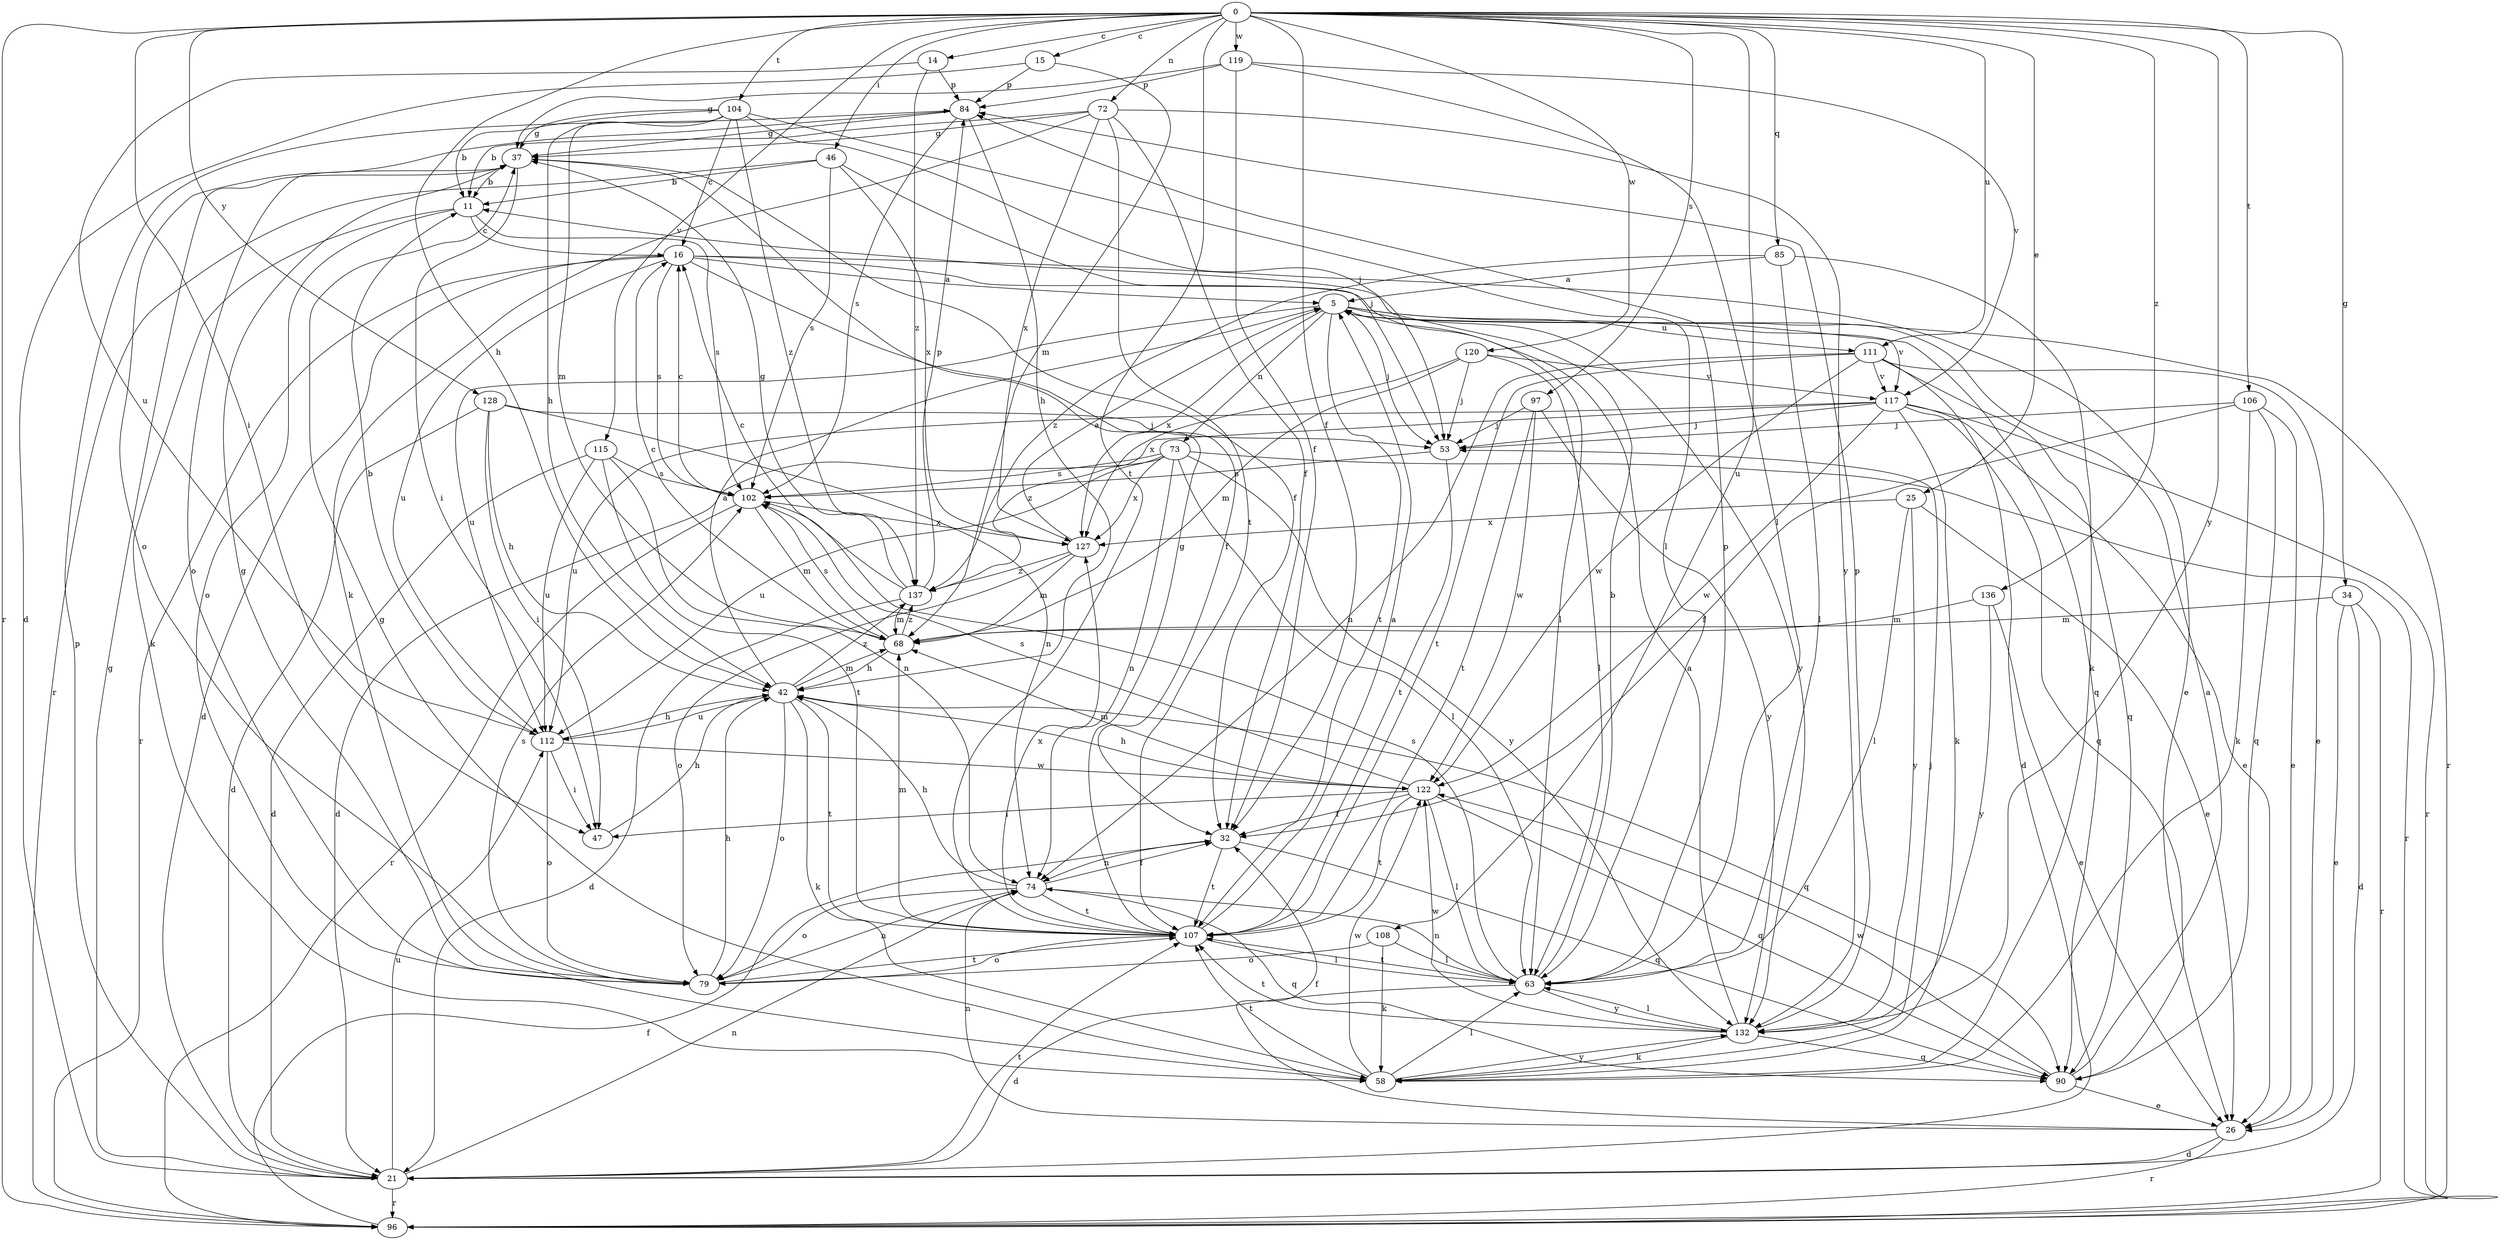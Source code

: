strict digraph  {
0;
5;
11;
14;
15;
16;
21;
25;
26;
32;
34;
37;
42;
46;
47;
53;
58;
63;
68;
72;
73;
74;
79;
84;
85;
90;
96;
97;
102;
104;
106;
107;
108;
111;
112;
115;
117;
119;
120;
122;
127;
128;
132;
136;
137;
0 -> 14  [label=c];
0 -> 15  [label=c];
0 -> 25  [label=e];
0 -> 32  [label=f];
0 -> 34  [label=g];
0 -> 42  [label=h];
0 -> 46  [label=i];
0 -> 47  [label=i];
0 -> 72  [label=n];
0 -> 85  [label=q];
0 -> 96  [label=r];
0 -> 97  [label=s];
0 -> 104  [label=t];
0 -> 106  [label=t];
0 -> 107  [label=t];
0 -> 108  [label=u];
0 -> 111  [label=u];
0 -> 115  [label=v];
0 -> 119  [label=w];
0 -> 120  [label=w];
0 -> 128  [label=y];
0 -> 132  [label=y];
0 -> 136  [label=z];
5 -> 53  [label=j];
5 -> 73  [label=n];
5 -> 90  [label=q];
5 -> 96  [label=r];
5 -> 107  [label=t];
5 -> 111  [label=u];
5 -> 112  [label=u];
5 -> 117  [label=v];
5 -> 127  [label=x];
5 -> 132  [label=y];
11 -> 16  [label=c];
11 -> 58  [label=k];
11 -> 79  [label=o];
11 -> 102  [label=s];
14 -> 84  [label=p];
14 -> 112  [label=u];
14 -> 137  [label=z];
15 -> 21  [label=d];
15 -> 68  [label=m];
15 -> 84  [label=p];
16 -> 5  [label=a];
16 -> 21  [label=d];
16 -> 26  [label=e];
16 -> 32  [label=f];
16 -> 63  [label=l];
16 -> 96  [label=r];
16 -> 102  [label=s];
16 -> 112  [label=u];
21 -> 37  [label=g];
21 -> 74  [label=n];
21 -> 84  [label=p];
21 -> 96  [label=r];
21 -> 107  [label=t];
21 -> 112  [label=u];
25 -> 26  [label=e];
25 -> 63  [label=l];
25 -> 127  [label=x];
25 -> 132  [label=y];
26 -> 21  [label=d];
26 -> 32  [label=f];
26 -> 74  [label=n];
26 -> 96  [label=r];
32 -> 74  [label=n];
32 -> 90  [label=q];
32 -> 107  [label=t];
34 -> 21  [label=d];
34 -> 26  [label=e];
34 -> 68  [label=m];
34 -> 96  [label=r];
37 -> 11  [label=b];
37 -> 32  [label=f];
37 -> 47  [label=i];
37 -> 79  [label=o];
42 -> 5  [label=a];
42 -> 58  [label=k];
42 -> 68  [label=m];
42 -> 79  [label=o];
42 -> 90  [label=q];
42 -> 107  [label=t];
42 -> 112  [label=u];
42 -> 137  [label=z];
46 -> 11  [label=b];
46 -> 53  [label=j];
46 -> 96  [label=r];
46 -> 102  [label=s];
46 -> 127  [label=x];
47 -> 42  [label=h];
53 -> 102  [label=s];
53 -> 107  [label=t];
58 -> 37  [label=g];
58 -> 53  [label=j];
58 -> 63  [label=l];
58 -> 107  [label=t];
58 -> 122  [label=w];
58 -> 132  [label=y];
63 -> 11  [label=b];
63 -> 21  [label=d];
63 -> 74  [label=n];
63 -> 84  [label=p];
63 -> 102  [label=s];
63 -> 107  [label=t];
63 -> 132  [label=y];
68 -> 16  [label=c];
68 -> 42  [label=h];
68 -> 102  [label=s];
68 -> 137  [label=z];
72 -> 11  [label=b];
72 -> 32  [label=f];
72 -> 37  [label=g];
72 -> 58  [label=k];
72 -> 107  [label=t];
72 -> 127  [label=x];
72 -> 132  [label=y];
73 -> 21  [label=d];
73 -> 63  [label=l];
73 -> 74  [label=n];
73 -> 96  [label=r];
73 -> 102  [label=s];
73 -> 112  [label=u];
73 -> 127  [label=x];
73 -> 132  [label=y];
74 -> 32  [label=f];
74 -> 42  [label=h];
74 -> 79  [label=o];
74 -> 90  [label=q];
74 -> 107  [label=t];
79 -> 37  [label=g];
79 -> 42  [label=h];
79 -> 74  [label=n];
79 -> 102  [label=s];
79 -> 107  [label=t];
84 -> 37  [label=g];
84 -> 42  [label=h];
84 -> 79  [label=o];
84 -> 102  [label=s];
85 -> 5  [label=a];
85 -> 58  [label=k];
85 -> 63  [label=l];
85 -> 137  [label=z];
90 -> 5  [label=a];
90 -> 26  [label=e];
90 -> 122  [label=w];
96 -> 32  [label=f];
97 -> 53  [label=j];
97 -> 107  [label=t];
97 -> 122  [label=w];
97 -> 132  [label=y];
102 -> 16  [label=c];
102 -> 68  [label=m];
102 -> 96  [label=r];
102 -> 127  [label=x];
104 -> 11  [label=b];
104 -> 16  [label=c];
104 -> 37  [label=g];
104 -> 42  [label=h];
104 -> 53  [label=j];
104 -> 63  [label=l];
104 -> 68  [label=m];
104 -> 137  [label=z];
106 -> 26  [label=e];
106 -> 32  [label=f];
106 -> 53  [label=j];
106 -> 58  [label=k];
106 -> 90  [label=q];
107 -> 5  [label=a];
107 -> 37  [label=g];
107 -> 63  [label=l];
107 -> 68  [label=m];
107 -> 79  [label=o];
107 -> 127  [label=x];
108 -> 58  [label=k];
108 -> 63  [label=l];
108 -> 79  [label=o];
111 -> 21  [label=d];
111 -> 26  [label=e];
111 -> 74  [label=n];
111 -> 90  [label=q];
111 -> 107  [label=t];
111 -> 117  [label=v];
111 -> 122  [label=w];
112 -> 11  [label=b];
112 -> 42  [label=h];
112 -> 47  [label=i];
112 -> 79  [label=o];
112 -> 122  [label=w];
115 -> 21  [label=d];
115 -> 74  [label=n];
115 -> 102  [label=s];
115 -> 107  [label=t];
115 -> 112  [label=u];
117 -> 26  [label=e];
117 -> 53  [label=j];
117 -> 58  [label=k];
117 -> 90  [label=q];
117 -> 96  [label=r];
117 -> 112  [label=u];
117 -> 122  [label=w];
117 -> 137  [label=z];
119 -> 32  [label=f];
119 -> 37  [label=g];
119 -> 63  [label=l];
119 -> 84  [label=p];
119 -> 117  [label=v];
120 -> 53  [label=j];
120 -> 63  [label=l];
120 -> 68  [label=m];
120 -> 117  [label=v];
120 -> 127  [label=x];
122 -> 32  [label=f];
122 -> 42  [label=h];
122 -> 47  [label=i];
122 -> 63  [label=l];
122 -> 68  [label=m];
122 -> 90  [label=q];
122 -> 102  [label=s];
122 -> 107  [label=t];
127 -> 5  [label=a];
127 -> 68  [label=m];
127 -> 79  [label=o];
127 -> 137  [label=z];
128 -> 21  [label=d];
128 -> 42  [label=h];
128 -> 47  [label=i];
128 -> 53  [label=j];
128 -> 74  [label=n];
132 -> 5  [label=a];
132 -> 58  [label=k];
132 -> 63  [label=l];
132 -> 84  [label=p];
132 -> 90  [label=q];
132 -> 107  [label=t];
132 -> 122  [label=w];
136 -> 26  [label=e];
136 -> 68  [label=m];
136 -> 132  [label=y];
137 -> 16  [label=c];
137 -> 21  [label=d];
137 -> 37  [label=g];
137 -> 68  [label=m];
137 -> 84  [label=p];
}
